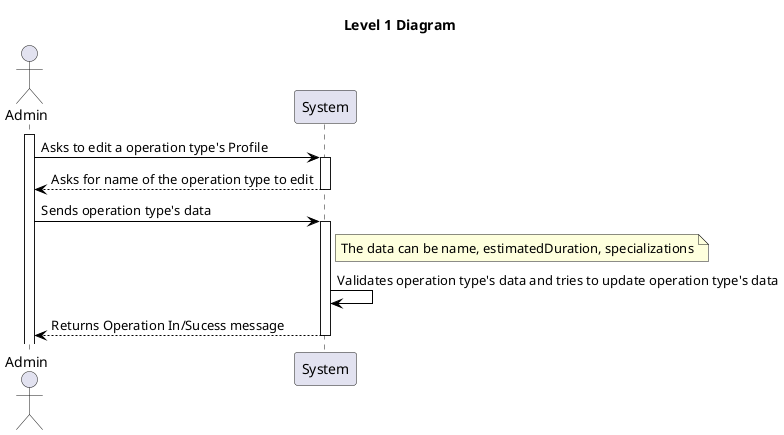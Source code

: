 @startuml level_1

title Level 1 Diagram

hide empty members
'skinparam Linetype ortho

skinparam class {
    BackgroundColor<<valueObject>> #D6EAF8
    BackgroundColor<<root>> #FDEBD0
    BackgroundColor<<service>> #D1F2EB
    BackgroundColor #FEF9E7
    ArrowColor Black
}

skinparam package {
    BackgroundColor #EBF5FB
}

actor Admin as A

activate A
A -> System: Asks to edit a operation type's Profile
activate System
System --> A: Asks for name of the operation type to edit
deactivate System
A -> System: Sends operation type's data
note right of System: The data can be name, estimatedDuration, specializations
activate System
System -> System: Validates operation type's data and tries to update operation type's data
System --> A: Returns Operation In/Sucess message
deactivate System


@enduml